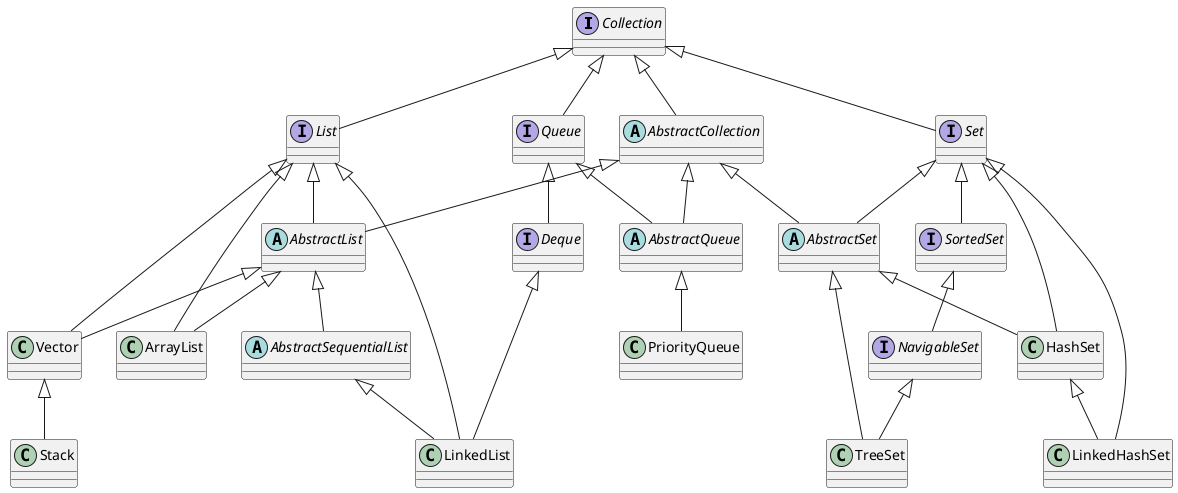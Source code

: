 @startuml

' Basic
interface Collection
interface List
interface Set
interface Queue
abstract AbstractCollection
abstract AbstractList
abstract AbstractSet
abstract AbstractQueue
abstract AbstractSequentialList

' Implements
interface SortedSet
interface NavigableSet
class TreeSet
class HashSet
class LinkedHashSet
interface Deque
class LinkedList
class ArrayList
class Vector
class Stack
class PriorityQueue

' Relationship - Basic
Collection <|-- List
Collection <|-- Set
Collection <|-- Queue
Queue <|-- Deque
Collection <|-- AbstractCollection
AbstractCollection <|-- AbstractList
AbstractCollection <|-- AbstractSet
AbstractCollection <|-- AbstractQueue
List <|-- AbstractList
Set <|-- AbstractSet
Queue <|-- AbstractQueue
AbstractList <|-- AbstractSequentialList

' Relationship - Set
AbstractSet <|-- TreeSet
NavigableSet <|-- TreeSet
SortedSet <|-- NavigableSet
Set <|-- SortedSet
AbstractSet <|-- HashSet
Set <|-- HashSet
HashSet <|-- LinkedHashSet
Set <|-- LinkedHashSet

' Relationship - List
AbstractSequentialList <|-- LinkedList
List <|-- LinkedList
Deque <|-- LinkedList
AbstractList <|-- ArrayList
List <|-- ArrayList
AbstractList <|-- Vector
List <|-- Vector
Vector <|-- Stack

' Queue
AbstractQueue <|-- PriorityQueue

@enduml
